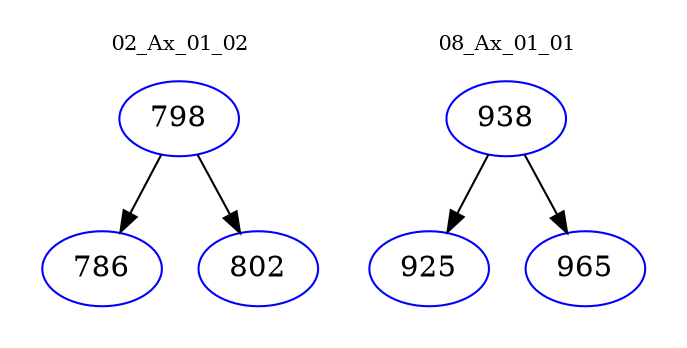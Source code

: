 digraph{
subgraph cluster_0 {
color = white
label = "02_Ax_01_02";
fontsize=10;
T0_798 [label="798", color="blue"]
T0_798 -> T0_786 [color="black"]
T0_786 [label="786", color="blue"]
T0_798 -> T0_802 [color="black"]
T0_802 [label="802", color="blue"]
}
subgraph cluster_1 {
color = white
label = "08_Ax_01_01";
fontsize=10;
T1_938 [label="938", color="blue"]
T1_938 -> T1_925 [color="black"]
T1_925 [label="925", color="blue"]
T1_938 -> T1_965 [color="black"]
T1_965 [label="965", color="blue"]
}
}
